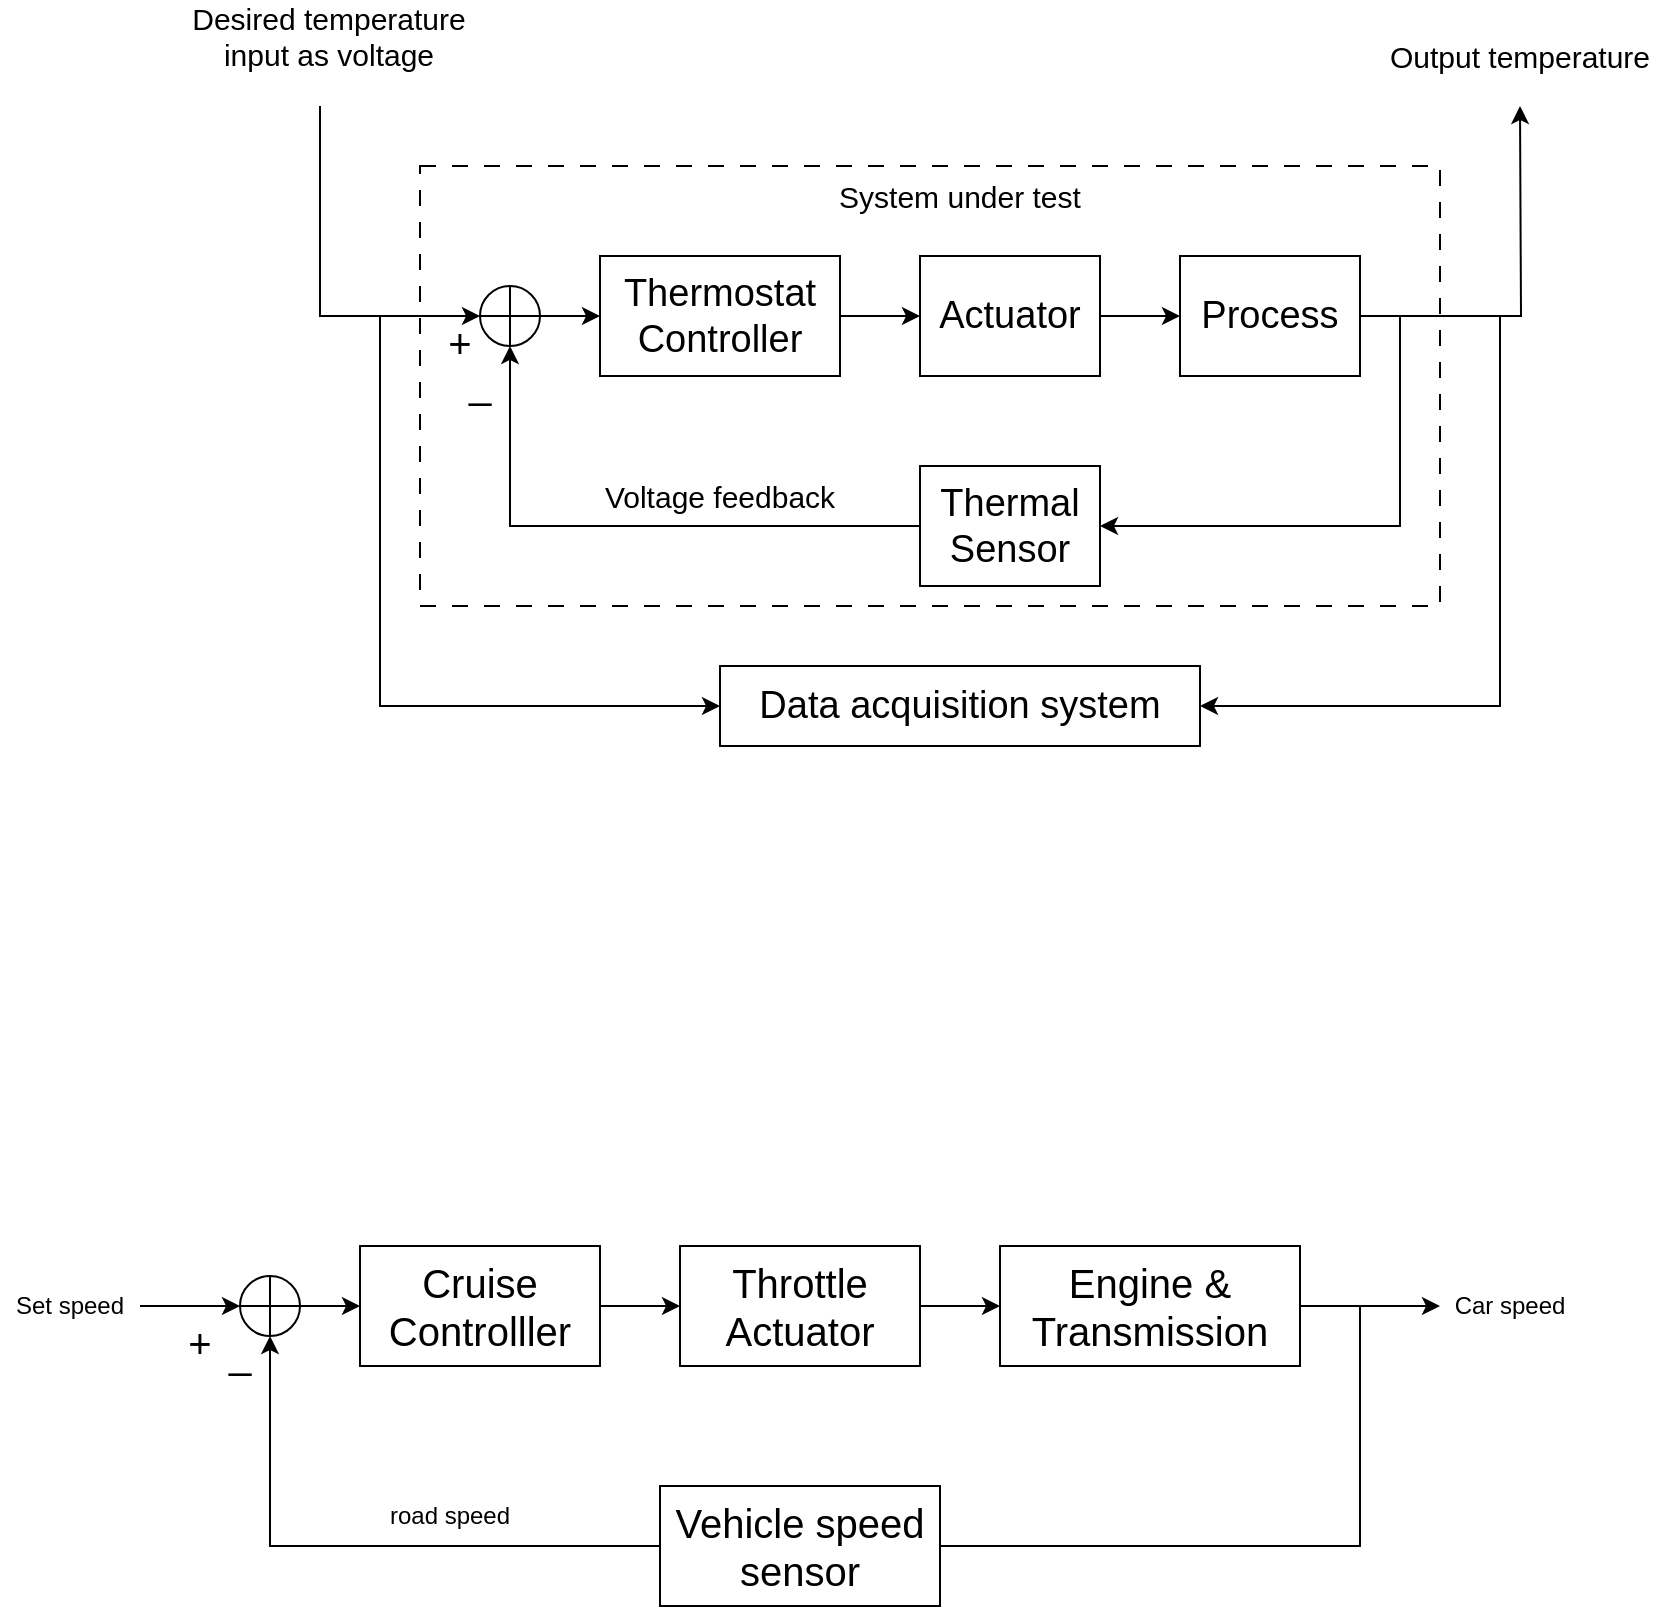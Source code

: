 <mxfile version="27.0.1">
  <diagram name="Page-1" id="PQHj5aA1PR868wJBPjvQ">
    <mxGraphModel dx="1388" dy="1020" grid="0" gridSize="10" guides="1" tooltips="1" connect="1" arrows="1" fold="1" page="0" pageScale="1" pageWidth="850" pageHeight="1100" math="0" shadow="0">
      <root>
        <mxCell id="0" />
        <mxCell id="1" parent="0" />
        <mxCell id="SYuWS_P33RCdeV5qBOX6-8" style="edgeStyle=orthogonalEdgeStyle;rounded=0;orthogonalLoop=1;jettySize=auto;html=1;entryX=0;entryY=0.5;entryDx=0;entryDy=0;" edge="1" parent="1" source="SYuWS_P33RCdeV5qBOX6-1" target="SYuWS_P33RCdeV5qBOX6-2">
          <mxGeometry relative="1" as="geometry" />
        </mxCell>
        <mxCell id="SYuWS_P33RCdeV5qBOX6-23" style="edgeStyle=orthogonalEdgeStyle;rounded=0;orthogonalLoop=1;jettySize=auto;html=1;entryX=0;entryY=0.5;entryDx=0;entryDy=0;" edge="1" parent="1" target="SYuWS_P33RCdeV5qBOX6-6">
          <mxGeometry relative="1" as="geometry">
            <mxPoint x="80" y="280" as="targetPoint" />
            <mxPoint x="90.0" y="85.034" as="sourcePoint" />
            <Array as="points">
              <mxPoint x="70" y="85" />
              <mxPoint x="70" y="280" />
            </Array>
          </mxGeometry>
        </mxCell>
        <mxCell id="SYuWS_P33RCdeV5qBOX6-1" value="" style="shape=orEllipse;perimeter=ellipsePerimeter;whiteSpace=wrap;html=1;backgroundOutline=1;" vertex="1" parent="1">
          <mxGeometry x="120" y="70" width="30" height="30" as="geometry" />
        </mxCell>
        <mxCell id="SYuWS_P33RCdeV5qBOX6-9" style="edgeStyle=orthogonalEdgeStyle;rounded=0;orthogonalLoop=1;jettySize=auto;html=1;entryX=0;entryY=0.5;entryDx=0;entryDy=0;" edge="1" parent="1" source="SYuWS_P33RCdeV5qBOX6-2" target="SYuWS_P33RCdeV5qBOX6-3">
          <mxGeometry relative="1" as="geometry" />
        </mxCell>
        <mxCell id="SYuWS_P33RCdeV5qBOX6-2" value="&lt;font style=&quot;font-size: 19px;&quot;&gt;Thermostat&lt;/font&gt;&lt;div&gt;&lt;font style=&quot;font-size: 19px;&quot;&gt;Controller&lt;/font&gt;&lt;/div&gt;" style="rounded=0;whiteSpace=wrap;html=1;" vertex="1" parent="1">
          <mxGeometry x="180" y="55" width="120" height="60" as="geometry" />
        </mxCell>
        <mxCell id="SYuWS_P33RCdeV5qBOX6-10" style="edgeStyle=orthogonalEdgeStyle;rounded=0;orthogonalLoop=1;jettySize=auto;html=1;entryX=0;entryY=0.5;entryDx=0;entryDy=0;" edge="1" parent="1" source="SYuWS_P33RCdeV5qBOX6-3" target="SYuWS_P33RCdeV5qBOX6-4">
          <mxGeometry relative="1" as="geometry" />
        </mxCell>
        <mxCell id="SYuWS_P33RCdeV5qBOX6-3" value="&lt;font style=&quot;font-size: 19px;&quot;&gt;Actuator&lt;/font&gt;" style="rounded=0;whiteSpace=wrap;html=1;" vertex="1" parent="1">
          <mxGeometry x="340" y="55" width="90" height="60" as="geometry" />
        </mxCell>
        <mxCell id="SYuWS_P33RCdeV5qBOX6-11" style="edgeStyle=orthogonalEdgeStyle;rounded=0;orthogonalLoop=1;jettySize=auto;html=1;" edge="1" parent="1" source="SYuWS_P33RCdeV5qBOX6-4">
          <mxGeometry relative="1" as="geometry">
            <mxPoint x="640" y="-20" as="targetPoint" />
          </mxGeometry>
        </mxCell>
        <mxCell id="SYuWS_P33RCdeV5qBOX6-17" style="edgeStyle=orthogonalEdgeStyle;rounded=0;orthogonalLoop=1;jettySize=auto;html=1;entryX=1;entryY=0.5;entryDx=0;entryDy=0;" edge="1" parent="1" source="SYuWS_P33RCdeV5qBOX6-4" target="SYuWS_P33RCdeV5qBOX6-5">
          <mxGeometry relative="1" as="geometry">
            <mxPoint x="570" y="190" as="targetPoint" />
            <Array as="points">
              <mxPoint x="580" y="85" />
              <mxPoint x="580" y="190" />
            </Array>
          </mxGeometry>
        </mxCell>
        <mxCell id="SYuWS_P33RCdeV5qBOX6-22" style="edgeStyle=orthogonalEdgeStyle;rounded=0;orthogonalLoop=1;jettySize=auto;html=1;entryX=1;entryY=0.5;entryDx=0;entryDy=0;" edge="1" parent="1" source="SYuWS_P33RCdeV5qBOX6-4" target="SYuWS_P33RCdeV5qBOX6-6">
          <mxGeometry relative="1" as="geometry">
            <mxPoint x="530" y="280" as="targetPoint" />
            <Array as="points">
              <mxPoint x="630" y="85" />
              <mxPoint x="630" y="280" />
            </Array>
          </mxGeometry>
        </mxCell>
        <mxCell id="SYuWS_P33RCdeV5qBOX6-4" value="&lt;font style=&quot;font-size: 19px;&quot;&gt;Process&lt;/font&gt;" style="rounded=0;whiteSpace=wrap;html=1;" vertex="1" parent="1">
          <mxGeometry x="470" y="55" width="90" height="60" as="geometry" />
        </mxCell>
        <mxCell id="SYuWS_P33RCdeV5qBOX6-7" style="edgeStyle=orthogonalEdgeStyle;rounded=0;orthogonalLoop=1;jettySize=auto;html=1;entryX=0.5;entryY=1;entryDx=0;entryDy=0;" edge="1" parent="1" source="SYuWS_P33RCdeV5qBOX6-5" target="SYuWS_P33RCdeV5qBOX6-1">
          <mxGeometry relative="1" as="geometry">
            <mxPoint x="140" y="220" as="targetPoint" />
          </mxGeometry>
        </mxCell>
        <mxCell id="SYuWS_P33RCdeV5qBOX6-5" value="&lt;font style=&quot;font-size: 19px;&quot;&gt;Thermal Sensor&lt;/font&gt;" style="rounded=0;whiteSpace=wrap;html=1;" vertex="1" parent="1">
          <mxGeometry x="340" y="160" width="90" height="60" as="geometry" />
        </mxCell>
        <mxCell id="SYuWS_P33RCdeV5qBOX6-6" value="&lt;font style=&quot;font-size: 19px;&quot;&gt;Data acquisition system&lt;/font&gt;" style="rounded=0;whiteSpace=wrap;html=1;" vertex="1" parent="1">
          <mxGeometry x="240" y="260" width="240" height="40" as="geometry" />
        </mxCell>
        <mxCell id="SYuWS_P33RCdeV5qBOX6-12" value="" style="endArrow=classic;html=1;rounded=0;entryX=0;entryY=0.5;entryDx=0;entryDy=0;" edge="1" parent="1" target="SYuWS_P33RCdeV5qBOX6-1">
          <mxGeometry width="50" height="50" relative="1" as="geometry">
            <mxPoint x="40" y="-20" as="sourcePoint" />
            <mxPoint x="70" y="30" as="targetPoint" />
            <Array as="points">
              <mxPoint x="40" y="85" />
            </Array>
          </mxGeometry>
        </mxCell>
        <mxCell id="SYuWS_P33RCdeV5qBOX6-24" value="" style="rounded=0;whiteSpace=wrap;html=1;fillColor=none;dashed=1;dashPattern=8 8;" vertex="1" parent="1">
          <mxGeometry x="90" y="10" width="510" height="220" as="geometry" />
        </mxCell>
        <mxCell id="SYuWS_P33RCdeV5qBOX6-25" value="&lt;font style=&quot;font-size: 20px;&quot;&gt;+&lt;/font&gt;" style="text;html=1;align=center;verticalAlign=middle;whiteSpace=wrap;rounded=0;" vertex="1" parent="1">
          <mxGeometry x="100" y="85" width="20" height="25" as="geometry" />
        </mxCell>
        <mxCell id="SYuWS_P33RCdeV5qBOX6-26" value="&lt;font style=&quot;font-size: 20px;&quot;&gt;_&lt;/font&gt;" style="text;html=1;align=center;verticalAlign=middle;whiteSpace=wrap;rounded=0;" vertex="1" parent="1">
          <mxGeometry x="110" y="110" width="20" height="15" as="geometry" />
        </mxCell>
        <mxCell id="SYuWS_P33RCdeV5qBOX6-27" value="&lt;font style=&quot;font-size: 15px;&quot;&gt;Voltage feedback&lt;/font&gt;" style="text;html=1;align=center;verticalAlign=middle;whiteSpace=wrap;rounded=0;" vertex="1" parent="1">
          <mxGeometry x="155" y="160" width="170" height="30" as="geometry" />
        </mxCell>
        <mxCell id="SYuWS_P33RCdeV5qBOX6-28" value="&lt;font style=&quot;font-size: 15px;&quot;&gt;System under test&lt;/font&gt;" style="text;html=1;align=center;verticalAlign=middle;whiteSpace=wrap;rounded=0;" vertex="1" parent="1">
          <mxGeometry x="290" y="10" width="140" height="30" as="geometry" />
        </mxCell>
        <mxCell id="SYuWS_P33RCdeV5qBOX6-30" value="&lt;font style=&quot;font-size: 15px;&quot;&gt;Desired temperature input as voltage&lt;/font&gt;" style="text;html=1;align=center;verticalAlign=middle;whiteSpace=wrap;rounded=0;" vertex="1" parent="1">
          <mxGeometry x="-42.5" y="-70" width="172.5" height="30" as="geometry" />
        </mxCell>
        <mxCell id="SYuWS_P33RCdeV5qBOX6-31" value="&lt;font style=&quot;font-size: 15px;&quot;&gt;Output temperature&lt;/font&gt;" style="text;html=1;align=center;verticalAlign=middle;whiteSpace=wrap;rounded=0;" vertex="1" parent="1">
          <mxGeometry x="570" y="-60" width="140" height="30" as="geometry" />
        </mxCell>
        <mxCell id="SYuWS_P33RCdeV5qBOX6-43" value="" style="edgeStyle=orthogonalEdgeStyle;rounded=0;orthogonalLoop=1;jettySize=auto;html=1;" edge="1" parent="1" source="SYuWS_P33RCdeV5qBOX6-32" target="SYuWS_P33RCdeV5qBOX6-33">
          <mxGeometry relative="1" as="geometry" />
        </mxCell>
        <mxCell id="SYuWS_P33RCdeV5qBOX6-32" value="" style="shape=orEllipse;perimeter=ellipsePerimeter;whiteSpace=wrap;html=1;backgroundOutline=1;" vertex="1" parent="1">
          <mxGeometry y="565" width="30" height="30" as="geometry" />
        </mxCell>
        <mxCell id="SYuWS_P33RCdeV5qBOX6-41" value="" style="edgeStyle=orthogonalEdgeStyle;rounded=0;orthogonalLoop=1;jettySize=auto;html=1;" edge="1" parent="1" source="SYuWS_P33RCdeV5qBOX6-33" target="SYuWS_P33RCdeV5qBOX6-34">
          <mxGeometry relative="1" as="geometry" />
        </mxCell>
        <mxCell id="SYuWS_P33RCdeV5qBOX6-33" value="&lt;font style=&quot;font-size: 20px;&quot;&gt;Cruise Controlller&lt;/font&gt;" style="rounded=0;whiteSpace=wrap;html=1;" vertex="1" parent="1">
          <mxGeometry x="60" y="550" width="120" height="60" as="geometry" />
        </mxCell>
        <mxCell id="SYuWS_P33RCdeV5qBOX6-42" value="" style="edgeStyle=orthogonalEdgeStyle;rounded=0;orthogonalLoop=1;jettySize=auto;html=1;" edge="1" parent="1" source="SYuWS_P33RCdeV5qBOX6-34" target="SYuWS_P33RCdeV5qBOX6-35">
          <mxGeometry relative="1" as="geometry" />
        </mxCell>
        <mxCell id="SYuWS_P33RCdeV5qBOX6-34" value="&lt;font style=&quot;font-size: 20px;&quot;&gt;Throttle Actuator&lt;/font&gt;" style="rounded=0;whiteSpace=wrap;html=1;" vertex="1" parent="1">
          <mxGeometry x="220" y="550" width="120" height="60" as="geometry" />
        </mxCell>
        <mxCell id="SYuWS_P33RCdeV5qBOX6-40" style="edgeStyle=orthogonalEdgeStyle;rounded=0;orthogonalLoop=1;jettySize=auto;html=1;" edge="1" parent="1" source="SYuWS_P33RCdeV5qBOX6-35">
          <mxGeometry relative="1" as="geometry">
            <mxPoint x="600" y="580" as="targetPoint" />
          </mxGeometry>
        </mxCell>
        <mxCell id="SYuWS_P33RCdeV5qBOX6-35" value="&lt;font style=&quot;font-size: 20px;&quot;&gt;Engine &amp;amp; Transmission&lt;/font&gt;" style="rounded=0;whiteSpace=wrap;html=1;" vertex="1" parent="1">
          <mxGeometry x="380" y="550" width="150" height="60" as="geometry" />
        </mxCell>
        <mxCell id="SYuWS_P33RCdeV5qBOX6-44" style="edgeStyle=orthogonalEdgeStyle;rounded=0;orthogonalLoop=1;jettySize=auto;html=1;entryX=0.5;entryY=1;entryDx=0;entryDy=0;" edge="1" parent="1" source="SYuWS_P33RCdeV5qBOX6-36" target="SYuWS_P33RCdeV5qBOX6-32">
          <mxGeometry relative="1" as="geometry" />
        </mxCell>
        <mxCell id="SYuWS_P33RCdeV5qBOX6-36" value="&lt;font style=&quot;font-size: 20px;&quot;&gt;Vehicle speed sensor&lt;/font&gt;" style="rounded=0;whiteSpace=wrap;html=1;" vertex="1" parent="1">
          <mxGeometry x="210" y="670" width="140" height="60" as="geometry" />
        </mxCell>
        <mxCell id="SYuWS_P33RCdeV5qBOX6-39" value="" style="endArrow=none;html=1;rounded=0;exitX=1;exitY=0.5;exitDx=0;exitDy=0;entryX=1;entryY=0.5;entryDx=0;entryDy=0;" edge="1" parent="1" source="SYuWS_P33RCdeV5qBOX6-36" target="SYuWS_P33RCdeV5qBOX6-35">
          <mxGeometry width="50" height="50" relative="1" as="geometry">
            <mxPoint x="510" y="710" as="sourcePoint" />
            <mxPoint x="560" y="580" as="targetPoint" />
            <Array as="points">
              <mxPoint x="560" y="700" />
              <mxPoint x="560" y="580" />
            </Array>
          </mxGeometry>
        </mxCell>
        <mxCell id="SYuWS_P33RCdeV5qBOX6-45" value="" style="endArrow=classic;html=1;rounded=0;entryX=0;entryY=0.5;entryDx=0;entryDy=0;" edge="1" parent="1" target="SYuWS_P33RCdeV5qBOX6-32">
          <mxGeometry width="50" height="50" relative="1" as="geometry">
            <mxPoint x="-50" y="580" as="sourcePoint" />
            <mxPoint x="-10" y="565" as="targetPoint" />
          </mxGeometry>
        </mxCell>
        <mxCell id="SYuWS_P33RCdeV5qBOX6-46" value="&lt;font style=&quot;font-size: 20px;&quot;&gt;+&lt;/font&gt;" style="text;html=1;align=center;verticalAlign=middle;whiteSpace=wrap;rounded=0;" vertex="1" parent="1">
          <mxGeometry x="-30" y="585" width="20" height="25" as="geometry" />
        </mxCell>
        <mxCell id="SYuWS_P33RCdeV5qBOX6-47" value="&lt;font style=&quot;font-size: 20px;&quot;&gt;_&lt;/font&gt;" style="text;html=1;align=center;verticalAlign=middle;whiteSpace=wrap;rounded=0;" vertex="1" parent="1">
          <mxGeometry x="-10" y="595" width="20" height="15" as="geometry" />
        </mxCell>
        <mxCell id="SYuWS_P33RCdeV5qBOX6-48" value="Set speed" style="text;html=1;align=center;verticalAlign=middle;whiteSpace=wrap;rounded=0;" vertex="1" parent="1">
          <mxGeometry x="-120" y="565" width="70" height="30" as="geometry" />
        </mxCell>
        <mxCell id="SYuWS_P33RCdeV5qBOX6-49" value="Car speed" style="text;html=1;align=center;verticalAlign=middle;whiteSpace=wrap;rounded=0;" vertex="1" parent="1">
          <mxGeometry x="600" y="565" width="70" height="30" as="geometry" />
        </mxCell>
        <mxCell id="SYuWS_P33RCdeV5qBOX6-50" value="road speed" style="text;html=1;align=center;verticalAlign=middle;whiteSpace=wrap;rounded=0;" vertex="1" parent="1">
          <mxGeometry x="70" y="670" width="70" height="30" as="geometry" />
        </mxCell>
      </root>
    </mxGraphModel>
  </diagram>
</mxfile>
